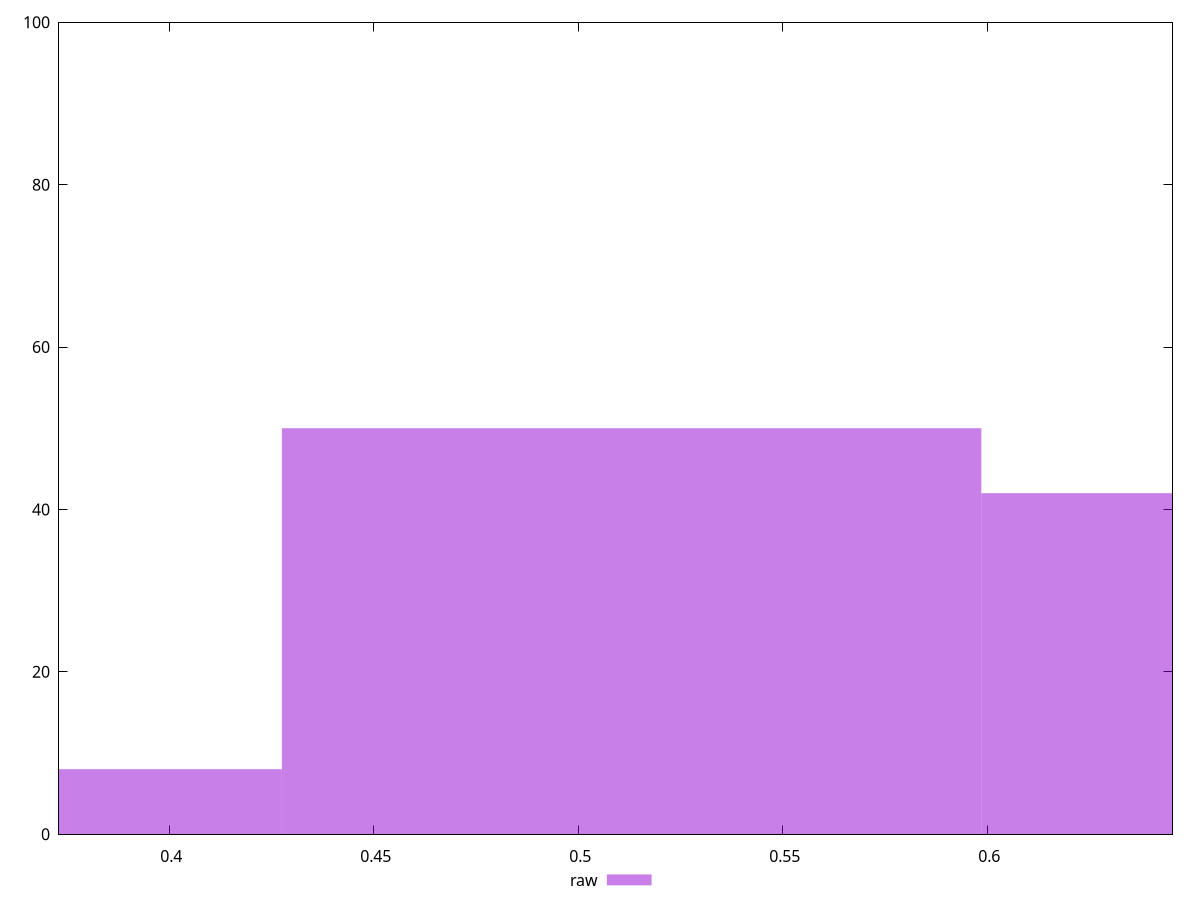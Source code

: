 reset

$raw <<EOF
0.5130657759849147 50
0.6840877013132196 42
0.3420438506566098 8
EOF

set key outside below
set boxwidth 0.1710219253283049
set xrange [0.37305669773698824:0.6453178884300702]
set yrange [0:100]
set trange [0:100]
set style fill transparent solid 0.5 noborder
set terminal svg size 640, 490 enhanced background rgb 'white'
set output "report_00015_2021-02-09T16-11-33.973Z/meta/pScore/samples/pages+cached+noadtech+nomedia/raw/histogram.svg"

plot $raw title "raw" with boxes

reset

